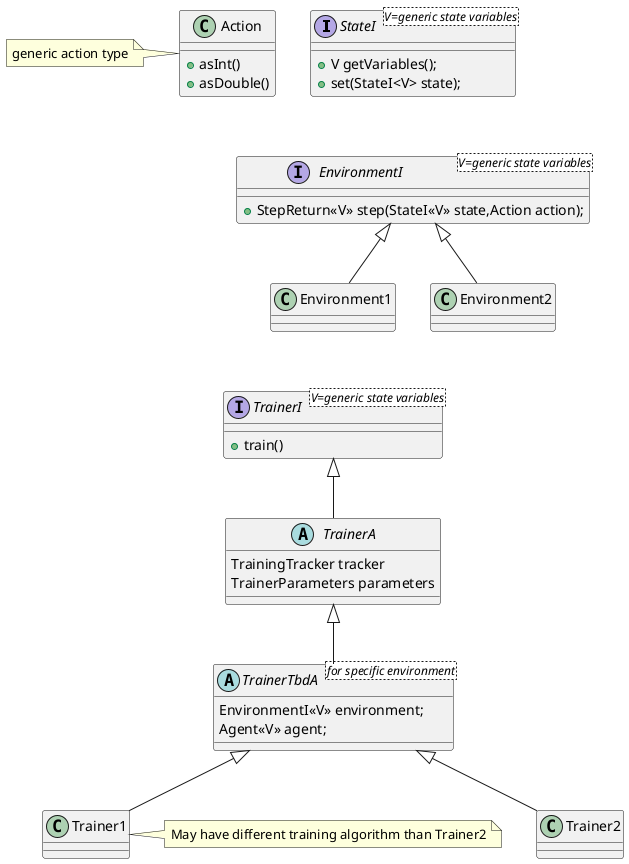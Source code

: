 
@startuml
'https://plantuml.com/class-diagram


interface StateI<V=generic state variables> {
+ V getVariables();
+ set(StateI<V> state);
}

class Action {
+ asInt()
+ asDouble()
}

note left of Action : generic action type

interface TrainerI<V=generic state variables> {
+ train()
}

abstract class TrainerA {
TrainingTracker tracker
TrainerParameters parameters
}

abstract class TrainerTbdA<for specific environment> {
    EnvironmentI<<V>> environment;
    Agent<<V>> agent;
}

interface EnvironmentI<V=generic state variables> {
+  StepReturn<<V>> step(StateI<<V>> state,Action action);
'/ +  boolean isTerminalState(StateI<<V>> stateNew);
}


EnvironmentI <|-- Environment1
EnvironmentI <|-- Environment2

TrainerI <|-- TrainerA
TrainerA <|-- TrainerTbdA
TrainerTbdA  <|-- Trainer1
TrainerTbdA  <|-- Trainer2

note right of Trainer1 : May have different training algorithm than Trainer2

StateI -[hidden]- EnvironmentI
Environment1 -[hidden]- TrainerI


@enduml
